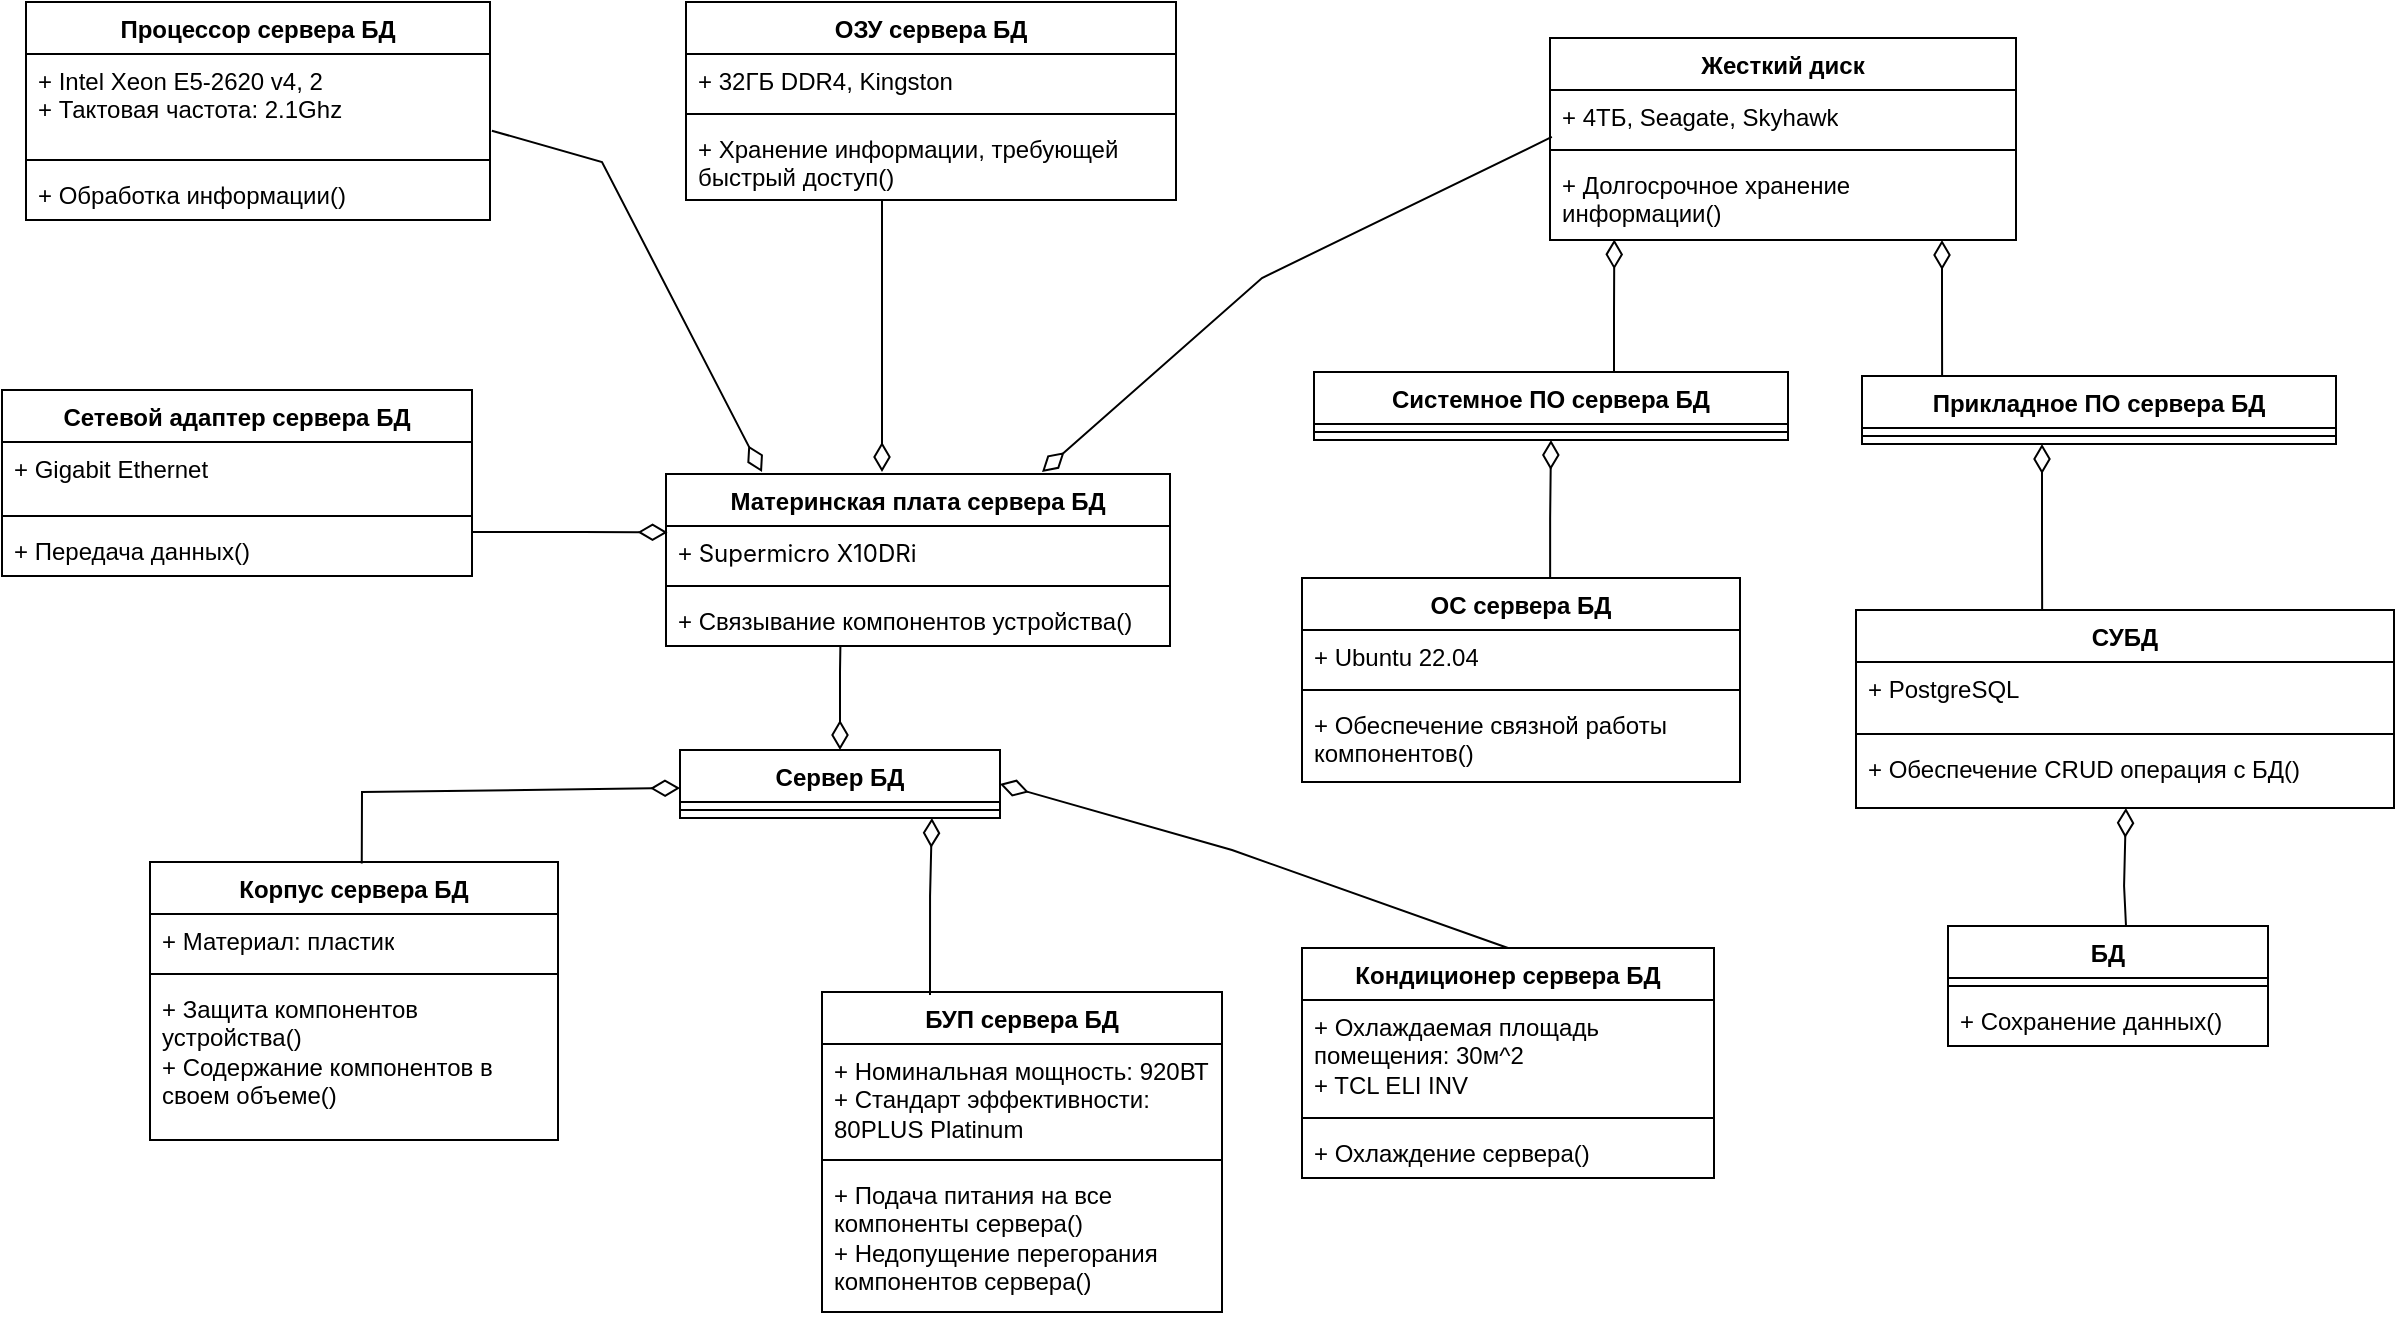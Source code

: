 <mxfile version="24.3.1" type="github">
  <diagram name="Страница — 1" id="ltwKN9lbTnuRCUI-QmUv">
    <mxGraphModel dx="1213" dy="1836" grid="0" gridSize="10" guides="1" tooltips="1" connect="1" arrows="1" fold="1" page="1" pageScale="1" pageWidth="827" pageHeight="1169" math="0" shadow="0">
      <root>
        <mxCell id="0" />
        <mxCell id="1" parent="0" />
        <mxCell id="Q2xC_4fxKE434t--dC2p-1" value="Сервер БД" style="swimlane;fontStyle=1;align=center;verticalAlign=top;childLayout=stackLayout;horizontal=1;startSize=26;horizontalStack=0;resizeParent=1;resizeParentMax=0;resizeLast=0;collapsible=1;marginBottom=0;whiteSpace=wrap;html=1;" parent="1" vertex="1">
          <mxGeometry x="359" y="229" width="160" height="34" as="geometry" />
        </mxCell>
        <mxCell id="Q2xC_4fxKE434t--dC2p-2" value="" style="line;strokeWidth=1;fillColor=none;align=left;verticalAlign=middle;spacingTop=-1;spacingLeft=3;spacingRight=3;rotatable=0;labelPosition=right;points=[];portConstraint=eastwest;strokeColor=inherit;" parent="Q2xC_4fxKE434t--dC2p-1" vertex="1">
          <mxGeometry y="26" width="160" height="8" as="geometry" />
        </mxCell>
        <mxCell id="Q2xC_4fxKE434t--dC2p-3" value="Корпус сервера БД" style="swimlane;fontStyle=1;align=center;verticalAlign=top;childLayout=stackLayout;horizontal=1;startSize=26;horizontalStack=0;resizeParent=1;resizeParentMax=0;resizeLast=0;collapsible=1;marginBottom=0;whiteSpace=wrap;html=1;" parent="1" vertex="1">
          <mxGeometry x="94" y="285" width="204" height="139" as="geometry" />
        </mxCell>
        <mxCell id="Q2xC_4fxKE434t--dC2p-4" value="+ Материал: пластик" style="text;strokeColor=none;fillColor=none;align=left;verticalAlign=top;spacingLeft=4;spacingRight=4;overflow=hidden;rotatable=0;points=[[0,0.5],[1,0.5]];portConstraint=eastwest;whiteSpace=wrap;html=1;" parent="Q2xC_4fxKE434t--dC2p-3" vertex="1">
          <mxGeometry y="26" width="204" height="26" as="geometry" />
        </mxCell>
        <mxCell id="Q2xC_4fxKE434t--dC2p-5" value="" style="line;strokeWidth=1;fillColor=none;align=left;verticalAlign=middle;spacingTop=-1;spacingLeft=3;spacingRight=3;rotatable=0;labelPosition=right;points=[];portConstraint=eastwest;strokeColor=inherit;" parent="Q2xC_4fxKE434t--dC2p-3" vertex="1">
          <mxGeometry y="52" width="204" height="8" as="geometry" />
        </mxCell>
        <mxCell id="Q2xC_4fxKE434t--dC2p-6" value="+ Защита компонентов устройства()&lt;div&gt;+ Содержание компонентов в своем объеме()&lt;/div&gt;" style="text;strokeColor=none;fillColor=none;align=left;verticalAlign=top;spacingLeft=4;spacingRight=4;overflow=hidden;rotatable=0;points=[[0,0.5],[1,0.5]];portConstraint=eastwest;whiteSpace=wrap;html=1;" parent="Q2xC_4fxKE434t--dC2p-3" vertex="1">
          <mxGeometry y="60" width="204" height="79" as="geometry" />
        </mxCell>
        <mxCell id="Q2xC_4fxKE434t--dC2p-7" value="Материнская плата сервера БД" style="swimlane;fontStyle=1;align=center;verticalAlign=top;childLayout=stackLayout;horizontal=1;startSize=26;horizontalStack=0;resizeParent=1;resizeParentMax=0;resizeLast=0;collapsible=1;marginBottom=0;whiteSpace=wrap;html=1;" parent="1" vertex="1">
          <mxGeometry x="352" y="91" width="252" height="86" as="geometry" />
        </mxCell>
        <mxCell id="Q2xC_4fxKE434t--dC2p-8" value="&lt;span style=&quot;background-color: rgb(255, 255, 255);&quot;&gt;&lt;font style=&quot;font-size: 12px;&quot;&gt;+&amp;nbsp;&lt;span style=&quot;font-family: Inter, -apple-system, BlinkMacSystemFont, &amp;quot;Segoe UI&amp;quot;, Roboto, Helvetica, Arial, sans-serif, &amp;quot;Apple Color Emoji&amp;quot;, &amp;quot;Segoe UI Emoji&amp;quot;, &amp;quot;Segoe UI Symbol&amp;quot;; white-space-collapse: preserve;&quot;&gt;Supermicro X10DRi&lt;/span&gt;&lt;/font&gt;&lt;/span&gt;&lt;div style=&quot;&quot;&gt;&lt;span style=&quot;background-color: rgb(255, 255, 255);&quot;&gt;&lt;span style=&quot;font-family: Inter, -apple-system, BlinkMacSystemFont, &amp;quot;Segoe UI&amp;quot;, Roboto, Helvetica, Arial, sans-serif, &amp;quot;Apple Color Emoji&amp;quot;, &amp;quot;Segoe UI Emoji&amp;quot;, &amp;quot;Segoe UI Symbol&amp;quot;; font-size: 16px; white-space-collapse: preserve;&quot;&gt;&lt;br&gt;&lt;/span&gt;&lt;/span&gt;&lt;/div&gt;" style="text;strokeColor=none;fillColor=none;align=left;verticalAlign=top;spacingLeft=4;spacingRight=4;overflow=hidden;rotatable=0;points=[[0,0.5],[1,0.5]];portConstraint=eastwest;whiteSpace=wrap;html=1;" parent="Q2xC_4fxKE434t--dC2p-7" vertex="1">
          <mxGeometry y="26" width="252" height="26" as="geometry" />
        </mxCell>
        <mxCell id="Q2xC_4fxKE434t--dC2p-9" value="" style="line;strokeWidth=1;fillColor=none;align=left;verticalAlign=middle;spacingTop=-1;spacingLeft=3;spacingRight=3;rotatable=0;labelPosition=right;points=[];portConstraint=eastwest;strokeColor=inherit;" parent="Q2xC_4fxKE434t--dC2p-7" vertex="1">
          <mxGeometry y="52" width="252" height="8" as="geometry" />
        </mxCell>
        <mxCell id="Q2xC_4fxKE434t--dC2p-10" value="+ Связывание компонентов устройства()" style="text;strokeColor=none;fillColor=none;align=left;verticalAlign=top;spacingLeft=4;spacingRight=4;overflow=hidden;rotatable=0;points=[[0,0.5],[1,0.5]];portConstraint=eastwest;whiteSpace=wrap;html=1;" parent="Q2xC_4fxKE434t--dC2p-7" vertex="1">
          <mxGeometry y="60" width="252" height="26" as="geometry" />
        </mxCell>
        <mxCell id="Q2xC_4fxKE434t--dC2p-11" value="Процессор сервера БД" style="swimlane;fontStyle=1;align=center;verticalAlign=top;childLayout=stackLayout;horizontal=1;startSize=26;horizontalStack=0;resizeParent=1;resizeParentMax=0;resizeLast=0;collapsible=1;marginBottom=0;whiteSpace=wrap;html=1;" parent="1" vertex="1">
          <mxGeometry x="32" y="-145" width="232" height="109" as="geometry" />
        </mxCell>
        <mxCell id="Q2xC_4fxKE434t--dC2p-12" value="+ Intel Xeon E5-2620 v4, 2&lt;div&gt;+ Тактовая частота: 2.1Ghz&lt;/div&gt;" style="text;strokeColor=none;fillColor=none;align=left;verticalAlign=top;spacingLeft=4;spacingRight=4;overflow=hidden;rotatable=0;points=[[0,0.5],[1,0.5]];portConstraint=eastwest;whiteSpace=wrap;html=1;" parent="Q2xC_4fxKE434t--dC2p-11" vertex="1">
          <mxGeometry y="26" width="232" height="49" as="geometry" />
        </mxCell>
        <mxCell id="Q2xC_4fxKE434t--dC2p-13" value="" style="line;strokeWidth=1;fillColor=none;align=left;verticalAlign=middle;spacingTop=-1;spacingLeft=3;spacingRight=3;rotatable=0;labelPosition=right;points=[];portConstraint=eastwest;strokeColor=inherit;" parent="Q2xC_4fxKE434t--dC2p-11" vertex="1">
          <mxGeometry y="75" width="232" height="8" as="geometry" />
        </mxCell>
        <mxCell id="Q2xC_4fxKE434t--dC2p-14" value="+ Обработка информации()" style="text;strokeColor=none;fillColor=none;align=left;verticalAlign=top;spacingLeft=4;spacingRight=4;overflow=hidden;rotatable=0;points=[[0,0.5],[1,0.5]];portConstraint=eastwest;whiteSpace=wrap;html=1;" parent="Q2xC_4fxKE434t--dC2p-11" vertex="1">
          <mxGeometry y="83" width="232" height="26" as="geometry" />
        </mxCell>
        <mxCell id="Q2xC_4fxKE434t--dC2p-15" value="ОЗУ сервера БД" style="swimlane;fontStyle=1;align=center;verticalAlign=top;childLayout=stackLayout;horizontal=1;startSize=26;horizontalStack=0;resizeParent=1;resizeParentMax=0;resizeLast=0;collapsible=1;marginBottom=0;whiteSpace=wrap;html=1;" parent="1" vertex="1">
          <mxGeometry x="362" y="-145" width="245" height="99" as="geometry" />
        </mxCell>
        <mxCell id="Q2xC_4fxKE434t--dC2p-16" value="+ 32ГБ DDR4, Kingston" style="text;strokeColor=none;fillColor=none;align=left;verticalAlign=top;spacingLeft=4;spacingRight=4;overflow=hidden;rotatable=0;points=[[0,0.5],[1,0.5]];portConstraint=eastwest;whiteSpace=wrap;html=1;" parent="Q2xC_4fxKE434t--dC2p-15" vertex="1">
          <mxGeometry y="26" width="245" height="26" as="geometry" />
        </mxCell>
        <mxCell id="Q2xC_4fxKE434t--dC2p-17" value="" style="line;strokeWidth=1;fillColor=none;align=left;verticalAlign=middle;spacingTop=-1;spacingLeft=3;spacingRight=3;rotatable=0;labelPosition=right;points=[];portConstraint=eastwest;strokeColor=inherit;" parent="Q2xC_4fxKE434t--dC2p-15" vertex="1">
          <mxGeometry y="52" width="245" height="8" as="geometry" />
        </mxCell>
        <mxCell id="Q2xC_4fxKE434t--dC2p-18" value="+ Хранение информации, требующей быстрый доступ()" style="text;strokeColor=none;fillColor=none;align=left;verticalAlign=top;spacingLeft=4;spacingRight=4;overflow=hidden;rotatable=0;points=[[0,0.5],[1,0.5]];portConstraint=eastwest;whiteSpace=wrap;html=1;" parent="Q2xC_4fxKE434t--dC2p-15" vertex="1">
          <mxGeometry y="60" width="245" height="39" as="geometry" />
        </mxCell>
        <mxCell id="Q2xC_4fxKE434t--dC2p-19" value="Жесткий диск" style="swimlane;fontStyle=1;align=center;verticalAlign=top;childLayout=stackLayout;horizontal=1;startSize=26;horizontalStack=0;resizeParent=1;resizeParentMax=0;resizeLast=0;collapsible=1;marginBottom=0;whiteSpace=wrap;html=1;" parent="1" vertex="1">
          <mxGeometry x="794" y="-127" width="233" height="101" as="geometry" />
        </mxCell>
        <mxCell id="Q2xC_4fxKE434t--dC2p-20" value="+ 4ТБ, Seagate, Skyhawk" style="text;strokeColor=none;fillColor=none;align=left;verticalAlign=top;spacingLeft=4;spacingRight=4;overflow=hidden;rotatable=0;points=[[0,0.5],[1,0.5]];portConstraint=eastwest;whiteSpace=wrap;html=1;" parent="Q2xC_4fxKE434t--dC2p-19" vertex="1">
          <mxGeometry y="26" width="233" height="26" as="geometry" />
        </mxCell>
        <mxCell id="Q2xC_4fxKE434t--dC2p-21" value="" style="line;strokeWidth=1;fillColor=none;align=left;verticalAlign=middle;spacingTop=-1;spacingLeft=3;spacingRight=3;rotatable=0;labelPosition=right;points=[];portConstraint=eastwest;strokeColor=inherit;" parent="Q2xC_4fxKE434t--dC2p-19" vertex="1">
          <mxGeometry y="52" width="233" height="8" as="geometry" />
        </mxCell>
        <mxCell id="Q2xC_4fxKE434t--dC2p-22" value="+ Долгосрочное хранение информации()" style="text;strokeColor=none;fillColor=none;align=left;verticalAlign=top;spacingLeft=4;spacingRight=4;overflow=hidden;rotatable=0;points=[[0,0.5],[1,0.5]];portConstraint=eastwest;whiteSpace=wrap;html=1;" parent="Q2xC_4fxKE434t--dC2p-19" vertex="1">
          <mxGeometry y="60" width="233" height="41" as="geometry" />
        </mxCell>
        <mxCell id="Q2xC_4fxKE434t--dC2p-23" value="Сетевой адаптер сервера БД" style="swimlane;fontStyle=1;align=center;verticalAlign=top;childLayout=stackLayout;horizontal=1;startSize=26;horizontalStack=0;resizeParent=1;resizeParentMax=0;resizeLast=0;collapsible=1;marginBottom=0;whiteSpace=wrap;html=1;" parent="1" vertex="1">
          <mxGeometry x="20" y="49" width="235" height="93" as="geometry" />
        </mxCell>
        <mxCell id="Q2xC_4fxKE434t--dC2p-24" value="+ Gigabit Ethernet" style="text;strokeColor=none;fillColor=none;align=left;verticalAlign=top;spacingLeft=4;spacingRight=4;overflow=hidden;rotatable=0;points=[[0,0.5],[1,0.5]];portConstraint=eastwest;whiteSpace=wrap;html=1;" parent="Q2xC_4fxKE434t--dC2p-23" vertex="1">
          <mxGeometry y="26" width="235" height="33" as="geometry" />
        </mxCell>
        <mxCell id="Q2xC_4fxKE434t--dC2p-25" value="" style="line;strokeWidth=1;fillColor=none;align=left;verticalAlign=middle;spacingTop=-1;spacingLeft=3;spacingRight=3;rotatable=0;labelPosition=right;points=[];portConstraint=eastwest;strokeColor=inherit;" parent="Q2xC_4fxKE434t--dC2p-23" vertex="1">
          <mxGeometry y="59" width="235" height="8" as="geometry" />
        </mxCell>
        <mxCell id="Q2xC_4fxKE434t--dC2p-26" value="+ Передача данных()" style="text;strokeColor=none;fillColor=none;align=left;verticalAlign=top;spacingLeft=4;spacingRight=4;overflow=hidden;rotatable=0;points=[[0,0.5],[1,0.5]];portConstraint=eastwest;whiteSpace=wrap;html=1;" parent="Q2xC_4fxKE434t--dC2p-23" vertex="1">
          <mxGeometry y="67" width="235" height="26" as="geometry" />
        </mxCell>
        <mxCell id="Q2xC_4fxKE434t--dC2p-27" value="Системное ПО сервера БД" style="swimlane;fontStyle=1;align=center;verticalAlign=top;childLayout=stackLayout;horizontal=1;startSize=26;horizontalStack=0;resizeParent=1;resizeParentMax=0;resizeLast=0;collapsible=1;marginBottom=0;whiteSpace=wrap;html=1;" parent="1" vertex="1">
          <mxGeometry x="676" y="40" width="237" height="34" as="geometry" />
        </mxCell>
        <mxCell id="Q2xC_4fxKE434t--dC2p-28" value="" style="line;strokeWidth=1;fillColor=none;align=left;verticalAlign=middle;spacingTop=-1;spacingLeft=3;spacingRight=3;rotatable=0;labelPosition=right;points=[];portConstraint=eastwest;strokeColor=inherit;" parent="Q2xC_4fxKE434t--dC2p-27" vertex="1">
          <mxGeometry y="26" width="237" height="8" as="geometry" />
        </mxCell>
        <mxCell id="Q2xC_4fxKE434t--dC2p-29" value="Прикладное ПО сервера БД" style="swimlane;fontStyle=1;align=center;verticalAlign=top;childLayout=stackLayout;horizontal=1;startSize=26;horizontalStack=0;resizeParent=1;resizeParentMax=0;resizeLast=0;collapsible=1;marginBottom=0;whiteSpace=wrap;html=1;" parent="1" vertex="1">
          <mxGeometry x="950" y="42" width="237" height="34" as="geometry" />
        </mxCell>
        <mxCell id="Q2xC_4fxKE434t--dC2p-30" value="" style="line;strokeWidth=1;fillColor=none;align=left;verticalAlign=middle;spacingTop=-1;spacingLeft=3;spacingRight=3;rotatable=0;labelPosition=right;points=[];portConstraint=eastwest;strokeColor=inherit;" parent="Q2xC_4fxKE434t--dC2p-29" vertex="1">
          <mxGeometry y="26" width="237" height="8" as="geometry" />
        </mxCell>
        <mxCell id="Q2xC_4fxKE434t--dC2p-31" value="ОС сервера БД" style="swimlane;fontStyle=1;align=center;verticalAlign=top;childLayout=stackLayout;horizontal=1;startSize=26;horizontalStack=0;resizeParent=1;resizeParentMax=0;resizeLast=0;collapsible=1;marginBottom=0;whiteSpace=wrap;html=1;" parent="1" vertex="1">
          <mxGeometry x="670" y="143" width="219" height="102" as="geometry" />
        </mxCell>
        <mxCell id="Q2xC_4fxKE434t--dC2p-32" value="+ Ubuntu 22.04" style="text;strokeColor=none;fillColor=none;align=left;verticalAlign=top;spacingLeft=4;spacingRight=4;overflow=hidden;rotatable=0;points=[[0,0.5],[1,0.5]];portConstraint=eastwest;whiteSpace=wrap;html=1;" parent="Q2xC_4fxKE434t--dC2p-31" vertex="1">
          <mxGeometry y="26" width="219" height="26" as="geometry" />
        </mxCell>
        <mxCell id="Q2xC_4fxKE434t--dC2p-33" value="" style="line;strokeWidth=1;fillColor=none;align=left;verticalAlign=middle;spacingTop=-1;spacingLeft=3;spacingRight=3;rotatable=0;labelPosition=right;points=[];portConstraint=eastwest;strokeColor=inherit;" parent="Q2xC_4fxKE434t--dC2p-31" vertex="1">
          <mxGeometry y="52" width="219" height="8" as="geometry" />
        </mxCell>
        <mxCell id="Q2xC_4fxKE434t--dC2p-34" value="+ Обеспечение связной работы компонентов()" style="text;strokeColor=none;fillColor=none;align=left;verticalAlign=top;spacingLeft=4;spacingRight=4;overflow=hidden;rotatable=0;points=[[0,0.5],[1,0.5]];portConstraint=eastwest;whiteSpace=wrap;html=1;" parent="Q2xC_4fxKE434t--dC2p-31" vertex="1">
          <mxGeometry y="60" width="219" height="42" as="geometry" />
        </mxCell>
        <mxCell id="Q2xC_4fxKE434t--dC2p-35" value="СУБД" style="swimlane;fontStyle=1;align=center;verticalAlign=top;childLayout=stackLayout;horizontal=1;startSize=26;horizontalStack=0;resizeParent=1;resizeParentMax=0;resizeLast=0;collapsible=1;marginBottom=0;whiteSpace=wrap;html=1;" parent="1" vertex="1">
          <mxGeometry x="947" y="159" width="269" height="99" as="geometry" />
        </mxCell>
        <mxCell id="Q2xC_4fxKE434t--dC2p-36" value="+ PostgreSQL" style="text;strokeColor=none;fillColor=none;align=left;verticalAlign=top;spacingLeft=4;spacingRight=4;overflow=hidden;rotatable=0;points=[[0,0.5],[1,0.5]];portConstraint=eastwest;whiteSpace=wrap;html=1;" parent="Q2xC_4fxKE434t--dC2p-35" vertex="1">
          <mxGeometry y="26" width="269" height="32" as="geometry" />
        </mxCell>
        <mxCell id="Q2xC_4fxKE434t--dC2p-37" value="" style="line;strokeWidth=1;fillColor=none;align=left;verticalAlign=middle;spacingTop=-1;spacingLeft=3;spacingRight=3;rotatable=0;labelPosition=right;points=[];portConstraint=eastwest;strokeColor=inherit;" parent="Q2xC_4fxKE434t--dC2p-35" vertex="1">
          <mxGeometry y="58" width="269" height="8" as="geometry" />
        </mxCell>
        <mxCell id="Q2xC_4fxKE434t--dC2p-38" value="&lt;div&gt;+ Обеспечение CRUD операция с БД()&lt;/div&gt;" style="text;strokeColor=none;fillColor=none;align=left;verticalAlign=top;spacingLeft=4;spacingRight=4;overflow=hidden;rotatable=0;points=[[0,0.5],[1,0.5]];portConstraint=eastwest;whiteSpace=wrap;html=1;" parent="Q2xC_4fxKE434t--dC2p-35" vertex="1">
          <mxGeometry y="66" width="269" height="33" as="geometry" />
        </mxCell>
        <mxCell id="Q2xC_4fxKE434t--dC2p-39" value="" style="endArrow=diamondThin;endFill=0;endSize=12;html=1;rounded=0;exitX=0.519;exitY=0.005;exitDx=0;exitDy=0;exitPerimeter=0;" parent="1" source="Q2xC_4fxKE434t--dC2p-3" edge="1">
          <mxGeometry width="160" relative="1" as="geometry">
            <mxPoint x="200" y="280" as="sourcePoint" />
            <mxPoint x="359" y="248" as="targetPoint" />
            <Array as="points">
              <mxPoint x="200" y="250" />
            </Array>
          </mxGeometry>
        </mxCell>
        <mxCell id="Q2xC_4fxKE434t--dC2p-40" value="" style="endArrow=diamondThin;endFill=0;endSize=12;html=1;rounded=0;exitX=0.346;exitY=1.016;exitDx=0;exitDy=0;exitPerimeter=0;entryX=0.5;entryY=0;entryDx=0;entryDy=0;" parent="1" source="Q2xC_4fxKE434t--dC2p-10" target="Q2xC_4fxKE434t--dC2p-1" edge="1">
          <mxGeometry width="160" relative="1" as="geometry">
            <mxPoint x="190" y="213" as="sourcePoint" />
            <mxPoint x="349" y="175" as="targetPoint" />
            <Array as="points">
              <mxPoint x="439" y="190" />
            </Array>
          </mxGeometry>
        </mxCell>
        <mxCell id="Q2xC_4fxKE434t--dC2p-41" value="" style="endArrow=diamondThin;endFill=0;endSize=12;html=1;rounded=0;exitX=0.999;exitY=0.152;exitDx=0;exitDy=0;exitPerimeter=0;entryX=0.003;entryY=0.121;entryDx=0;entryDy=0;entryPerimeter=0;" parent="1" source="Q2xC_4fxKE434t--dC2p-26" target="Q2xC_4fxKE434t--dC2p-8" edge="1">
          <mxGeometry width="160" relative="1" as="geometry">
            <mxPoint x="310" y="107" as="sourcePoint" />
            <mxPoint x="350" y="120" as="targetPoint" />
            <Array as="points">
              <mxPoint x="310" y="120" />
            </Array>
          </mxGeometry>
        </mxCell>
        <mxCell id="Q2xC_4fxKE434t--dC2p-42" value="" style="endArrow=diamondThin;endFill=0;endSize=12;html=1;rounded=0;exitX=0.346;exitY=1.016;exitDx=0;exitDy=0;exitPerimeter=0;" parent="1" edge="1">
          <mxGeometry width="160" relative="1" as="geometry">
            <mxPoint x="460" y="-46" as="sourcePoint" />
            <mxPoint x="460" y="90" as="targetPoint" />
            <Array as="points">
              <mxPoint x="460" y="-33" />
            </Array>
          </mxGeometry>
        </mxCell>
        <mxCell id="Q2xC_4fxKE434t--dC2p-43" value="" style="endArrow=diamondThin;endFill=0;endSize=12;html=1;rounded=0;exitX=1.004;exitY=0.783;exitDx=0;exitDy=0;exitPerimeter=0;" parent="1" source="Q2xC_4fxKE434t--dC2p-12" edge="1">
          <mxGeometry width="160" relative="1" as="geometry">
            <mxPoint x="320" y="-78" as="sourcePoint" />
            <mxPoint x="400" y="90" as="targetPoint" />
            <Array as="points">
              <mxPoint x="320" y="-65" />
            </Array>
          </mxGeometry>
        </mxCell>
        <mxCell id="Q2xC_4fxKE434t--dC2p-44" value="" style="endArrow=diamondThin;endFill=0;endSize=12;html=1;rounded=0;exitX=0.004;exitY=0.903;exitDx=0;exitDy=0;exitPerimeter=0;" parent="1" source="Q2xC_4fxKE434t--dC2p-20" edge="1">
          <mxGeometry width="160" relative="1" as="geometry">
            <mxPoint x="790" y="-70" as="sourcePoint" />
            <mxPoint x="540" y="90" as="targetPoint" />
            <Array as="points">
              <mxPoint x="650" y="-7" />
            </Array>
          </mxGeometry>
        </mxCell>
        <mxCell id="Q2xC_4fxKE434t--dC2p-45" value="" style="endArrow=diamondThin;endFill=0;endSize=12;html=1;rounded=0;entryX=0.138;entryY=0.993;entryDx=0;entryDy=0;entryPerimeter=0;" parent="1" target="Q2xC_4fxKE434t--dC2p-22" edge="1">
          <mxGeometry width="160" relative="1" as="geometry">
            <mxPoint x="826" y="40" as="sourcePoint" />
            <mxPoint x="760" y="26" as="targetPoint" />
            <Array as="points">
              <mxPoint x="826" y="10" />
            </Array>
          </mxGeometry>
        </mxCell>
        <mxCell id="Q2xC_4fxKE434t--dC2p-46" value="" style="endArrow=diamondThin;endFill=0;endSize=12;html=1;rounded=0;entryX=0.138;entryY=0.993;entryDx=0;entryDy=0;entryPerimeter=0;exitX=0.169;exitY=0.014;exitDx=0;exitDy=0;exitPerimeter=0;" parent="1" source="Q2xC_4fxKE434t--dC2p-29" edge="1">
          <mxGeometry width="160" relative="1" as="geometry">
            <mxPoint x="990" y="40" as="sourcePoint" />
            <mxPoint x="990" y="-26" as="targetPoint" />
            <Array as="points">
              <mxPoint x="990" y="10" />
            </Array>
          </mxGeometry>
        </mxCell>
        <mxCell id="Q2xC_4fxKE434t--dC2p-47" value="" style="endArrow=diamondThin;endFill=0;endSize=12;html=1;rounded=0;entryX=0.5;entryY=1;entryDx=0;entryDy=0;" parent="1" target="Q2xC_4fxKE434t--dC2p-27" edge="1">
          <mxGeometry width="160" relative="1" as="geometry">
            <mxPoint x="794.07" y="143" as="sourcePoint" />
            <mxPoint x="794.07" y="77" as="targetPoint" />
            <Array as="points">
              <mxPoint x="794.07" y="113" />
            </Array>
          </mxGeometry>
        </mxCell>
        <mxCell id="Q2xC_4fxKE434t--dC2p-48" value="" style="endArrow=diamondThin;endFill=0;endSize=12;html=1;rounded=0;exitX=0.346;exitY=-0.004;exitDx=0;exitDy=0;exitPerimeter=0;" parent="1" source="Q2xC_4fxKE434t--dC2p-35" edge="1">
          <mxGeometry width="160" relative="1" as="geometry">
            <mxPoint x="1040" y="156" as="sourcePoint" />
            <mxPoint x="1040" y="76" as="targetPoint" />
            <Array as="points">
              <mxPoint x="1040" y="125" />
            </Array>
          </mxGeometry>
        </mxCell>
        <mxCell id="Q2xC_4fxKE434t--dC2p-49" value="БУП сервера БД" style="swimlane;fontStyle=1;align=center;verticalAlign=top;childLayout=stackLayout;horizontal=1;startSize=26;horizontalStack=0;resizeParent=1;resizeParentMax=0;resizeLast=0;collapsible=1;marginBottom=0;whiteSpace=wrap;html=1;" parent="1" vertex="1">
          <mxGeometry x="430" y="350" width="200" height="160" as="geometry" />
        </mxCell>
        <mxCell id="Q2xC_4fxKE434t--dC2p-50" value="+ Номинальная мощность: 920ВТ&lt;div&gt;+ Стандарт эффективности: 80PLUS Platinum&lt;/div&gt;" style="text;strokeColor=none;fillColor=none;align=left;verticalAlign=top;spacingLeft=4;spacingRight=4;overflow=hidden;rotatable=0;points=[[0,0.5],[1,0.5]];portConstraint=eastwest;whiteSpace=wrap;html=1;" parent="Q2xC_4fxKE434t--dC2p-49" vertex="1">
          <mxGeometry y="26" width="200" height="54" as="geometry" />
        </mxCell>
        <mxCell id="Q2xC_4fxKE434t--dC2p-51" value="" style="line;strokeWidth=1;fillColor=none;align=left;verticalAlign=middle;spacingTop=-1;spacingLeft=3;spacingRight=3;rotatable=0;labelPosition=right;points=[];portConstraint=eastwest;strokeColor=inherit;" parent="Q2xC_4fxKE434t--dC2p-49" vertex="1">
          <mxGeometry y="80" width="200" height="8" as="geometry" />
        </mxCell>
        <mxCell id="Q2xC_4fxKE434t--dC2p-52" value="+ Подача питания на все компоненты сервера()&lt;div&gt;+ Недопущение перегорания компонентов сервера()&lt;/div&gt;" style="text;strokeColor=none;fillColor=none;align=left;verticalAlign=top;spacingLeft=4;spacingRight=4;overflow=hidden;rotatable=0;points=[[0,0.5],[1,0.5]];portConstraint=eastwest;whiteSpace=wrap;html=1;" parent="Q2xC_4fxKE434t--dC2p-49" vertex="1">
          <mxGeometry y="88" width="200" height="72" as="geometry" />
        </mxCell>
        <mxCell id="Q2xC_4fxKE434t--dC2p-53" value="" style="endArrow=diamondThin;endFill=0;endSize=12;html=1;rounded=0;entryX=0.5;entryY=1;entryDx=0;entryDy=0;exitX=0.27;exitY=0.009;exitDx=0;exitDy=0;exitPerimeter=0;" parent="1" source="Q2xC_4fxKE434t--dC2p-49" edge="1">
          <mxGeometry width="160" relative="1" as="geometry">
            <mxPoint x="484.03" y="332" as="sourcePoint" />
            <mxPoint x="484.96" y="263" as="targetPoint" />
            <Array as="points">
              <mxPoint x="484.03" y="302" />
            </Array>
          </mxGeometry>
        </mxCell>
        <mxCell id="Q2xC_4fxKE434t--dC2p-54" value="БД" style="swimlane;fontStyle=1;align=center;verticalAlign=top;childLayout=stackLayout;horizontal=1;startSize=26;horizontalStack=0;resizeParent=1;resizeParentMax=0;resizeLast=0;collapsible=1;marginBottom=0;whiteSpace=wrap;html=1;" parent="1" vertex="1">
          <mxGeometry x="993" y="317" width="160" height="60" as="geometry" />
        </mxCell>
        <mxCell id="Q2xC_4fxKE434t--dC2p-56" value="" style="line;strokeWidth=1;fillColor=none;align=left;verticalAlign=middle;spacingTop=-1;spacingLeft=3;spacingRight=3;rotatable=0;labelPosition=right;points=[];portConstraint=eastwest;strokeColor=inherit;" parent="Q2xC_4fxKE434t--dC2p-54" vertex="1">
          <mxGeometry y="26" width="160" height="8" as="geometry" />
        </mxCell>
        <mxCell id="Q2xC_4fxKE434t--dC2p-57" value="+ Сохранение данных()" style="text;strokeColor=none;fillColor=none;align=left;verticalAlign=top;spacingLeft=4;spacingRight=4;overflow=hidden;rotatable=0;points=[[0,0.5],[1,0.5]];portConstraint=eastwest;whiteSpace=wrap;html=1;" parent="Q2xC_4fxKE434t--dC2p-54" vertex="1">
          <mxGeometry y="34" width="160" height="26" as="geometry" />
        </mxCell>
        <mxCell id="Q2xC_4fxKE434t--dC2p-58" value="" style="endArrow=diamondThin;endFill=0;endSize=12;html=1;rounded=0;entryX=0.5;entryY=1;entryDx=0;entryDy=0;" parent="1" edge="1">
          <mxGeometry width="160" relative="1" as="geometry">
            <mxPoint x="1082" y="317" as="sourcePoint" />
            <mxPoint x="1081.97" y="258" as="targetPoint" />
            <Array as="points">
              <mxPoint x="1081.04" y="297" />
            </Array>
          </mxGeometry>
        </mxCell>
        <mxCell id="0-5vWnnyPQfRnAPLTzSd-1" value="Кондиционер сервера БД" style="swimlane;fontStyle=1;align=center;verticalAlign=top;childLayout=stackLayout;horizontal=1;startSize=26;horizontalStack=0;resizeParent=1;resizeParentMax=0;resizeLast=0;collapsible=1;marginBottom=0;whiteSpace=wrap;html=1;" vertex="1" parent="1">
          <mxGeometry x="670" y="328" width="206" height="115" as="geometry" />
        </mxCell>
        <mxCell id="0-5vWnnyPQfRnAPLTzSd-2" value="+ Охлаждаемая площадь помещения: 30м^2&lt;div&gt;+ TCL ELI INV&lt;/div&gt;" style="text;strokeColor=none;fillColor=none;align=left;verticalAlign=top;spacingLeft=4;spacingRight=4;overflow=hidden;rotatable=0;points=[[0,0.5],[1,0.5]];portConstraint=eastwest;whiteSpace=wrap;html=1;" vertex="1" parent="0-5vWnnyPQfRnAPLTzSd-1">
          <mxGeometry y="26" width="206" height="55" as="geometry" />
        </mxCell>
        <mxCell id="0-5vWnnyPQfRnAPLTzSd-3" value="" style="line;strokeWidth=1;fillColor=none;align=left;verticalAlign=middle;spacingTop=-1;spacingLeft=3;spacingRight=3;rotatable=0;labelPosition=right;points=[];portConstraint=eastwest;strokeColor=inherit;" vertex="1" parent="0-5vWnnyPQfRnAPLTzSd-1">
          <mxGeometry y="81" width="206" height="8" as="geometry" />
        </mxCell>
        <mxCell id="0-5vWnnyPQfRnAPLTzSd-4" value="+ Охлаждение сервера()" style="text;strokeColor=none;fillColor=none;align=left;verticalAlign=top;spacingLeft=4;spacingRight=4;overflow=hidden;rotatable=0;points=[[0,0.5],[1,0.5]];portConstraint=eastwest;whiteSpace=wrap;html=1;" vertex="1" parent="0-5vWnnyPQfRnAPLTzSd-1">
          <mxGeometry y="89" width="206" height="26" as="geometry" />
        </mxCell>
        <mxCell id="0-5vWnnyPQfRnAPLTzSd-5" value="" style="endArrow=diamondThin;endFill=0;endSize=12;html=1;rounded=0;entryX=1;entryY=0.5;entryDx=0;entryDy=0;exitX=0.5;exitY=0;exitDx=0;exitDy=0;" edge="1" parent="1" source="0-5vWnnyPQfRnAPLTzSd-1" target="Q2xC_4fxKE434t--dC2p-1">
          <mxGeometry width="160" relative="1" as="geometry">
            <mxPoint x="629.04" y="340" as="sourcePoint" />
            <mxPoint x="630" y="252" as="targetPoint" />
            <Array as="points">
              <mxPoint x="635" y="279" />
            </Array>
          </mxGeometry>
        </mxCell>
      </root>
    </mxGraphModel>
  </diagram>
</mxfile>
